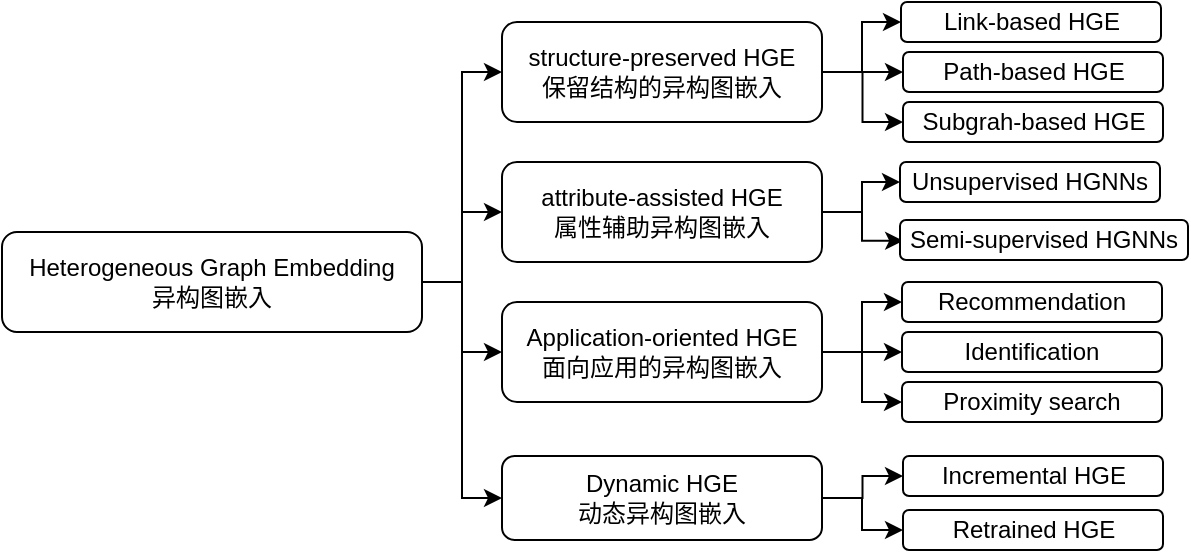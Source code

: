 <mxfile version="14.9.6" type="device" pages="2"><diagram id="8jXRmCG70W73ZZYxLYc_" name="Page-1"><mxGraphModel dx="1086" dy="806" grid="1" gridSize="10" guides="1" tooltips="1" connect="1" arrows="1" fold="1" page="1" pageScale="1" pageWidth="850" pageHeight="1100" math="0" shadow="0"><root><mxCell id="0"/><mxCell id="1" parent="0"/><mxCell id="lTV1-53OC3uf1PEUmBtV-5" style="edgeStyle=orthogonalEdgeStyle;rounded=0;orthogonalLoop=1;jettySize=auto;html=1;exitX=1;exitY=0.5;exitDx=0;exitDy=0;entryX=0;entryY=0.5;entryDx=0;entryDy=0;" parent="1" source="lTV1-53OC3uf1PEUmBtV-1" target="lTV1-53OC3uf1PEUmBtV-2" edge="1"><mxGeometry relative="1" as="geometry"/></mxCell><mxCell id="lTV1-53OC3uf1PEUmBtV-7" style="edgeStyle=orthogonalEdgeStyle;rounded=0;orthogonalLoop=1;jettySize=auto;html=1;exitX=1;exitY=0.5;exitDx=0;exitDy=0;entryX=0;entryY=0.5;entryDx=0;entryDy=0;" parent="1" source="lTV1-53OC3uf1PEUmBtV-1" target="lTV1-53OC3uf1PEUmBtV-3" edge="1"><mxGeometry relative="1" as="geometry"/></mxCell><mxCell id="lTV1-53OC3uf1PEUmBtV-8" style="edgeStyle=orthogonalEdgeStyle;rounded=0;orthogonalLoop=1;jettySize=auto;html=1;exitX=1;exitY=0.5;exitDx=0;exitDy=0;entryX=0;entryY=0.5;entryDx=0;entryDy=0;" parent="1" source="lTV1-53OC3uf1PEUmBtV-1" target="lTV1-53OC3uf1PEUmBtV-4" edge="1"><mxGeometry relative="1" as="geometry"/></mxCell><mxCell id="lTV1-53OC3uf1PEUmBtV-9" style="edgeStyle=orthogonalEdgeStyle;rounded=0;orthogonalLoop=1;jettySize=auto;html=1;exitX=1;exitY=0.5;exitDx=0;exitDy=0;entryX=0;entryY=0.5;entryDx=0;entryDy=0;" parent="1" source="lTV1-53OC3uf1PEUmBtV-1" target="lTV1-53OC3uf1PEUmBtV-6" edge="1"><mxGeometry relative="1" as="geometry"><Array as="points"><mxPoint x="290" y="249"/><mxPoint x="290" y="357"/></Array></mxGeometry></mxCell><mxCell id="lTV1-53OC3uf1PEUmBtV-1" value="Heterogeneous Graph Embedding&lt;br&gt;异构图嵌入" style="rounded=1;whiteSpace=wrap;html=1;" parent="1" vertex="1"><mxGeometry x="60" y="224" width="210" height="50" as="geometry"/></mxCell><mxCell id="lTV1-53OC3uf1PEUmBtV-27" style="edgeStyle=orthogonalEdgeStyle;rounded=0;orthogonalLoop=1;jettySize=auto;html=1;exitX=1;exitY=0.5;exitDx=0;exitDy=0;entryX=0;entryY=0.5;entryDx=0;entryDy=0;" parent="1" source="lTV1-53OC3uf1PEUmBtV-2" target="lTV1-53OC3uf1PEUmBtV-24" edge="1"><mxGeometry relative="1" as="geometry"/></mxCell><mxCell id="lTV1-53OC3uf1PEUmBtV-28" style="edgeStyle=orthogonalEdgeStyle;rounded=0;orthogonalLoop=1;jettySize=auto;html=1;exitX=1;exitY=0.5;exitDx=0;exitDy=0;entryX=0;entryY=0.5;entryDx=0;entryDy=0;" parent="1" source="lTV1-53OC3uf1PEUmBtV-2" target="lTV1-53OC3uf1PEUmBtV-25" edge="1"><mxGeometry relative="1" as="geometry"/></mxCell><mxCell id="lTV1-53OC3uf1PEUmBtV-29" style="edgeStyle=orthogonalEdgeStyle;rounded=0;orthogonalLoop=1;jettySize=auto;html=1;exitX=1;exitY=0.5;exitDx=0;exitDy=0;entryX=0;entryY=0.5;entryDx=0;entryDy=0;" parent="1" source="lTV1-53OC3uf1PEUmBtV-2" target="lTV1-53OC3uf1PEUmBtV-26" edge="1"><mxGeometry relative="1" as="geometry"/></mxCell><mxCell id="lTV1-53OC3uf1PEUmBtV-2" value="structure-preserved HGE&lt;br&gt;保留结构的异构图嵌入" style="rounded=1;whiteSpace=wrap;html=1;" parent="1" vertex="1"><mxGeometry x="310" y="119" width="160" height="50" as="geometry"/></mxCell><mxCell id="lTV1-53OC3uf1PEUmBtV-22" style="edgeStyle=orthogonalEdgeStyle;rounded=0;orthogonalLoop=1;jettySize=auto;html=1;exitX=1;exitY=0.5;exitDx=0;exitDy=0;entryX=0;entryY=0.5;entryDx=0;entryDy=0;" parent="1" source="lTV1-53OC3uf1PEUmBtV-3" target="lTV1-53OC3uf1PEUmBtV-20" edge="1"><mxGeometry relative="1" as="geometry"><Array as="points"><mxPoint x="490" y="214"/><mxPoint x="490" y="199"/></Array></mxGeometry></mxCell><mxCell id="lTV1-53OC3uf1PEUmBtV-23" style="edgeStyle=orthogonalEdgeStyle;rounded=0;orthogonalLoop=1;jettySize=auto;html=1;exitX=1;exitY=0.5;exitDx=0;exitDy=0;entryX=0.011;entryY=0.519;entryDx=0;entryDy=0;entryPerimeter=0;" parent="1" source="lTV1-53OC3uf1PEUmBtV-3" target="lTV1-53OC3uf1PEUmBtV-21" edge="1"><mxGeometry relative="1" as="geometry"/></mxCell><mxCell id="lTV1-53OC3uf1PEUmBtV-3" value="attribute-assisted HGE&lt;br&gt;属性辅助异构图嵌入" style="rounded=1;whiteSpace=wrap;html=1;" parent="1" vertex="1"><mxGeometry x="310" y="189" width="160" height="50" as="geometry"/></mxCell><mxCell id="lTV1-53OC3uf1PEUmBtV-13" style="edgeStyle=orthogonalEdgeStyle;rounded=0;orthogonalLoop=1;jettySize=auto;html=1;exitX=1;exitY=0.5;exitDx=0;exitDy=0;entryX=0;entryY=0.5;entryDx=0;entryDy=0;" parent="1" source="lTV1-53OC3uf1PEUmBtV-4" target="lTV1-53OC3uf1PEUmBtV-10" edge="1"><mxGeometry relative="1" as="geometry"/></mxCell><mxCell id="lTV1-53OC3uf1PEUmBtV-14" style="edgeStyle=orthogonalEdgeStyle;rounded=0;orthogonalLoop=1;jettySize=auto;html=1;exitX=1;exitY=0.5;exitDx=0;exitDy=0;entryX=0;entryY=0.5;entryDx=0;entryDy=0;" parent="1" source="lTV1-53OC3uf1PEUmBtV-4" target="lTV1-53OC3uf1PEUmBtV-11" edge="1"><mxGeometry relative="1" as="geometry"/></mxCell><mxCell id="lTV1-53OC3uf1PEUmBtV-15" style="edgeStyle=orthogonalEdgeStyle;rounded=0;orthogonalLoop=1;jettySize=auto;html=1;exitX=1;exitY=0.5;exitDx=0;exitDy=0;entryX=0;entryY=0.5;entryDx=0;entryDy=0;" parent="1" source="lTV1-53OC3uf1PEUmBtV-4" target="lTV1-53OC3uf1PEUmBtV-12" edge="1"><mxGeometry relative="1" as="geometry"/></mxCell><mxCell id="lTV1-53OC3uf1PEUmBtV-4" value="Application-oriented HGE&lt;br&gt;面向应用的异构图嵌入" style="rounded=1;whiteSpace=wrap;html=1;" parent="1" vertex="1"><mxGeometry x="310" y="259" width="160" height="50" as="geometry"/></mxCell><mxCell id="lTV1-53OC3uf1PEUmBtV-19" style="edgeStyle=orthogonalEdgeStyle;rounded=0;orthogonalLoop=1;jettySize=auto;html=1;exitX=1;exitY=0.5;exitDx=0;exitDy=0;entryX=0;entryY=0.5;entryDx=0;entryDy=0;" parent="1" source="lTV1-53OC3uf1PEUmBtV-6" target="lTV1-53OC3uf1PEUmBtV-18" edge="1"><mxGeometry relative="1" as="geometry"><Array as="points"><mxPoint x="490" y="357"/><mxPoint x="490" y="373"/></Array></mxGeometry></mxCell><mxCell id="DGt6HlDJAidhfmYPGIIg-1" style="edgeStyle=orthogonalEdgeStyle;rounded=0;orthogonalLoop=1;jettySize=auto;html=1;exitX=1;exitY=0.5;exitDx=0;exitDy=0;" parent="1" source="lTV1-53OC3uf1PEUmBtV-6" target="lTV1-53OC3uf1PEUmBtV-16" edge="1"><mxGeometry relative="1" as="geometry"/></mxCell><mxCell id="lTV1-53OC3uf1PEUmBtV-6" value="Dynamic HGE&lt;br&gt;动态异构图嵌入" style="rounded=1;whiteSpace=wrap;html=1;" parent="1" vertex="1"><mxGeometry x="310" y="336" width="160" height="42" as="geometry"/></mxCell><mxCell id="lTV1-53OC3uf1PEUmBtV-10" value="Recommendation" style="rounded=1;whiteSpace=wrap;html=1;" parent="1" vertex="1"><mxGeometry x="510" y="249" width="130" height="20" as="geometry"/></mxCell><mxCell id="lTV1-53OC3uf1PEUmBtV-11" value="Identification" style="rounded=1;whiteSpace=wrap;html=1;" parent="1" vertex="1"><mxGeometry x="510" y="274" width="130" height="20" as="geometry"/></mxCell><mxCell id="lTV1-53OC3uf1PEUmBtV-12" value="Proximity search" style="rounded=1;whiteSpace=wrap;html=1;" parent="1" vertex="1"><mxGeometry x="510" y="299" width="130" height="20" as="geometry"/></mxCell><mxCell id="lTV1-53OC3uf1PEUmBtV-16" value="Incremental HGE" style="rounded=1;whiteSpace=wrap;html=1;" parent="1" vertex="1"><mxGeometry x="510.5" y="336" width="130" height="20" as="geometry"/></mxCell><mxCell id="lTV1-53OC3uf1PEUmBtV-18" value="Retrained HGE" style="rounded=1;whiteSpace=wrap;html=1;" parent="1" vertex="1"><mxGeometry x="510.5" y="363" width="130" height="20" as="geometry"/></mxCell><mxCell id="lTV1-53OC3uf1PEUmBtV-20" value="Unsupervised HGNNs" style="rounded=1;whiteSpace=wrap;html=1;" parent="1" vertex="1"><mxGeometry x="509" y="189" width="130" height="20" as="geometry"/></mxCell><mxCell id="lTV1-53OC3uf1PEUmBtV-21" value="Semi-supervised HGNNs" style="rounded=1;whiteSpace=wrap;html=1;" parent="1" vertex="1"><mxGeometry x="509" y="218" width="144" height="20" as="geometry"/></mxCell><mxCell id="lTV1-53OC3uf1PEUmBtV-24" value="Link-based HGE" style="rounded=1;whiteSpace=wrap;html=1;" parent="1" vertex="1"><mxGeometry x="509.5" y="109" width="130" height="20" as="geometry"/></mxCell><mxCell id="lTV1-53OC3uf1PEUmBtV-25" value="Path-based HGE" style="rounded=1;whiteSpace=wrap;html=1;" parent="1" vertex="1"><mxGeometry x="510.5" y="134" width="130" height="20" as="geometry"/></mxCell><mxCell id="lTV1-53OC3uf1PEUmBtV-26" value="Subgrah-based HGE" style="rounded=1;whiteSpace=wrap;html=1;" parent="1" vertex="1"><mxGeometry x="510.5" y="159" width="130" height="20" as="geometry"/></mxCell></root></mxGraphModel></diagram><diagram id="zj8GX6cHpin-AviUMfoT" name="word2vec"><mxGraphModel dx="621" dy="461" grid="1" gridSize="10" guides="1" tooltips="1" connect="1" arrows="1" fold="1" page="1" pageScale="1" pageWidth="850" pageHeight="1100" math="0" shadow="0"><root><mxCell id="RtQHTtkDN_hyPJBNeKCh-0"/><mxCell id="RtQHTtkDN_hyPJBNeKCh-1" parent="RtQHTtkDN_hyPJBNeKCh-0"/><mxCell id="RtQHTtkDN_hyPJBNeKCh-2" value="W" style="shape=trapezoid;perimeter=trapezoidPerimeter;fixedSize=1;rotation=90;html=1;horizontal=0;" vertex="1" parent="RtQHTtkDN_hyPJBNeKCh-1"><mxGeometry x="150" y="280" width="120" height="60" as="geometry"/></mxCell><mxCell id="RtQHTtkDN_hyPJBNeKCh-4" value="" style="rounded=0;whiteSpace=wrap;html=1;fillColor=#dae8fc;strokeColor=#6c8ebf;" vertex="1" parent="RtQHTtkDN_hyPJBNeKCh-1"><mxGeometry x="150" y="250" width="20" height="120" as="geometry"/></mxCell><mxCell id="RtQHTtkDN_hyPJBNeKCh-5" value="" style="rounded=0;whiteSpace=wrap;html=1;fillColor=#dae8fc;strokeColor=#6c8ebf;" vertex="1" parent="RtQHTtkDN_hyPJBNeKCh-1"><mxGeometry x="350" y="250" width="20" height="120" as="geometry"/></mxCell><mxCell id="RtQHTtkDN_hyPJBNeKCh-6" value="one-hot input word&lt;br&gt;1 x 10000&lt;br&gt;(e.g. mouse)" style="text;html=1;strokeColor=none;fillColor=none;align=center;verticalAlign=middle;whiteSpace=wrap;rounded=0;" vertex="1" parent="RtQHTtkDN_hyPJBNeKCh-1"><mxGeometry x="110" y="400" width="120" height="60" as="geometry"/></mxCell><mxCell id="RtQHTtkDN_hyPJBNeKCh-7" value="" style="endArrow=blockThin;html=1;exitX=0.5;exitY=0;exitDx=0;exitDy=0;entryX=0.5;entryY=1;entryDx=0;entryDy=0;endFill=1;" edge="1" parent="RtQHTtkDN_hyPJBNeKCh-1" source="RtQHTtkDN_hyPJBNeKCh-6" target="RtQHTtkDN_hyPJBNeKCh-4"><mxGeometry width="50" height="50" relative="1" as="geometry"><mxPoint x="260" y="410" as="sourcePoint"/><mxPoint x="310" y="360" as="targetPoint"/></mxGeometry></mxCell><mxCell id="RtQHTtkDN_hyPJBNeKCh-9" style="rounded=0;orthogonalLoop=1;jettySize=auto;html=1;exitX=0.5;exitY=0;exitDx=0;exitDy=0;entryX=0.5;entryY=1;entryDx=0;entryDy=0;endArrow=blockThin;endFill=1;" edge="1" parent="RtQHTtkDN_hyPJBNeKCh-1" source="RtQHTtkDN_hyPJBNeKCh-8" target="RtQHTtkDN_hyPJBNeKCh-5"><mxGeometry relative="1" as="geometry"/></mxCell><mxCell id="RtQHTtkDN_hyPJBNeKCh-8" value="one-hot output word&lt;br&gt;1 x 10000&lt;br&gt;(e.g. cat, mickey ... gain higher probabilities)" style="text;html=1;strokeColor=none;fillColor=none;align=center;verticalAlign=middle;whiteSpace=wrap;rounded=0;" vertex="1" parent="RtQHTtkDN_hyPJBNeKCh-1"><mxGeometry x="290" y="400" width="130" height="60" as="geometry"/></mxCell><mxCell id="RtQHTtkDN_hyPJBNeKCh-10" value="" style="rounded=0;whiteSpace=wrap;html=1;fillColor=#fff2cc;strokeColor=#d6b656;" vertex="1" parent="RtQHTtkDN_hyPJBNeKCh-1"><mxGeometry x="250" y="270" width="20" height="80" as="geometry"/></mxCell><mxCell id="RtQHTtkDN_hyPJBNeKCh-12" style="edgeStyle=none;rounded=0;orthogonalLoop=1;jettySize=auto;html=1;exitX=0.5;exitY=1;exitDx=0;exitDy=0;entryX=0.5;entryY=0;entryDx=0;entryDy=0;endArrow=blockThin;endFill=1;" edge="1" parent="RtQHTtkDN_hyPJBNeKCh-1" source="RtQHTtkDN_hyPJBNeKCh-11" target="RtQHTtkDN_hyPJBNeKCh-10"><mxGeometry relative="1" as="geometry"/></mxCell><mxCell id="RtQHTtkDN_hyPJBNeKCh-11" value="low-dimensional vector of input word&lt;br&gt;1 x 300" style="text;html=1;strokeColor=none;fillColor=none;align=center;verticalAlign=middle;whiteSpace=wrap;rounded=0;" vertex="1" parent="RtQHTtkDN_hyPJBNeKCh-1"><mxGeometry x="205" y="180" width="110" height="50" as="geometry"/></mxCell><mxCell id="RtQHTtkDN_hyPJBNeKCh-13" value="W'" style="shape=trapezoid;perimeter=trapezoidPerimeter;fixedSize=1;rotation=90;html=1;horizontal=0;direction=west;" vertex="1" parent="RtQHTtkDN_hyPJBNeKCh-1"><mxGeometry x="250" y="280" width="120" height="60" as="geometry"/></mxCell><mxCell id="RtQHTtkDN_hyPJBNeKCh-15" style="edgeStyle=none;rounded=0;orthogonalLoop=1;jettySize=auto;html=1;exitX=0.5;exitY=0;exitDx=0;exitDy=0;endArrow=blockThin;endFill=1;" edge="1" parent="RtQHTtkDN_hyPJBNeKCh-1" source="RtQHTtkDN_hyPJBNeKCh-14"><mxGeometry relative="1" as="geometry"><mxPoint x="240.143" y="350" as="targetPoint"/></mxGeometry></mxCell><mxCell id="RtQHTtkDN_hyPJBNeKCh-14" value="no activation" style="text;html=1;strokeColor=none;fillColor=none;align=center;verticalAlign=middle;whiteSpace=wrap;rounded=0;" vertex="1" parent="RtQHTtkDN_hyPJBNeKCh-1"><mxGeometry x="220" y="370" width="40" height="20" as="geometry"/></mxCell><mxCell id="RtQHTtkDN_hyPJBNeKCh-17" style="edgeStyle=none;rounded=0;orthogonalLoop=1;jettySize=auto;html=1;exitX=0.25;exitY=1;exitDx=0;exitDy=0;entryX=1;entryY=1;entryDx=0;entryDy=0;endArrow=blockThin;endFill=1;" edge="1" parent="RtQHTtkDN_hyPJBNeKCh-1" source="RtQHTtkDN_hyPJBNeKCh-16" target="RtQHTtkDN_hyPJBNeKCh-13"><mxGeometry relative="1" as="geometry"/></mxCell><mxCell id="RtQHTtkDN_hyPJBNeKCh-16" value="softmax" style="text;html=1;strokeColor=none;fillColor=none;align=center;verticalAlign=middle;whiteSpace=wrap;rounded=0;" vertex="1" parent="RtQHTtkDN_hyPJBNeKCh-1"><mxGeometry x="340" y="200" width="40" height="20" as="geometry"/></mxCell></root></mxGraphModel></diagram></mxfile>